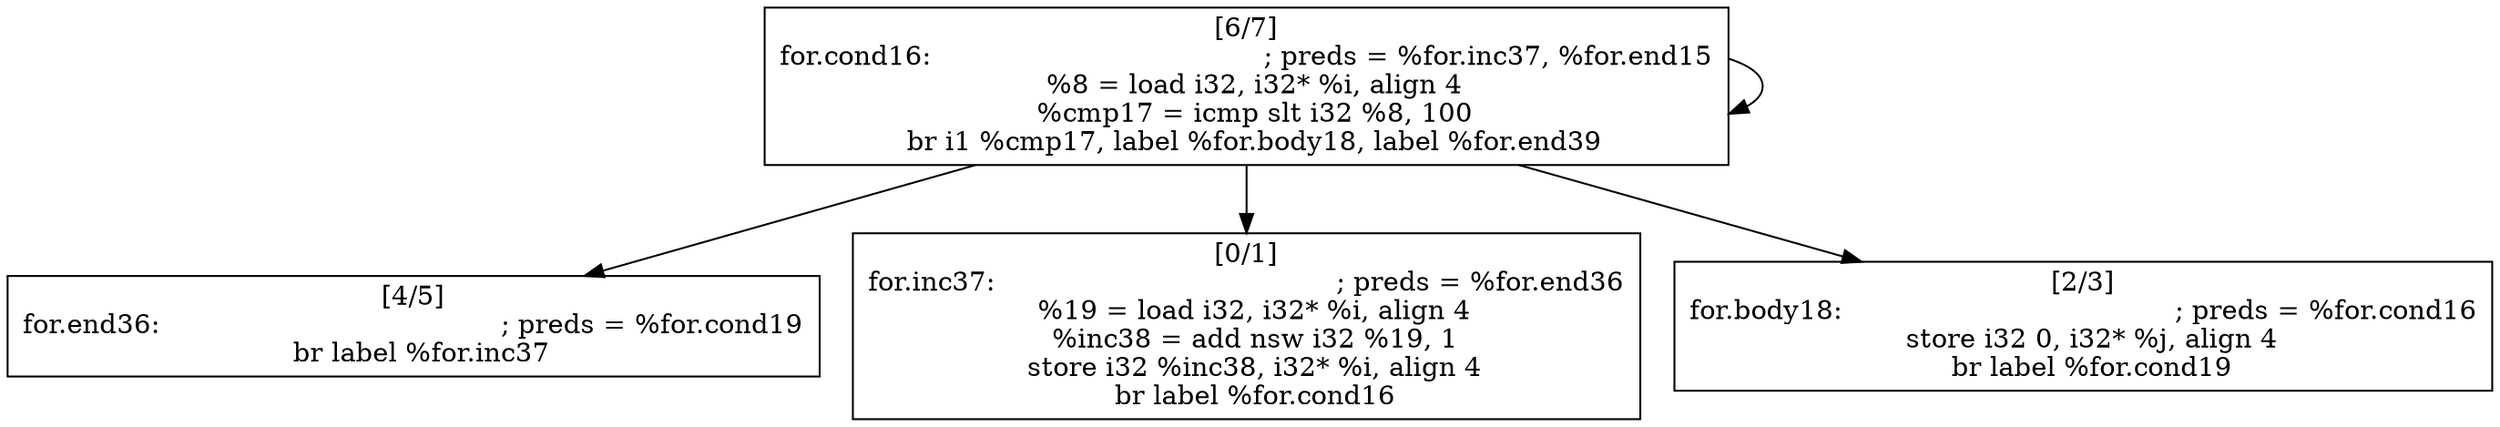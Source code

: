 
digraph G {


node207 [label="[6/7]
for.cond16:                                       ; preds = %for.inc37, %for.end15
  %8 = load i32, i32* %i, align 4
  %cmp17 = icmp slt i32 %8, 100
  br i1 %cmp17, label %for.body18, label %for.end39
",shape=rectangle ]
node206 [label="[4/5]
for.end36:                                        ; preds = %for.cond19
  br label %for.inc37
",shape=rectangle ]
node204 [label="[0/1]
for.inc37:                                        ; preds = %for.end36
  %19 = load i32, i32* %i, align 4
  %inc38 = add nsw i32 %19, 1
  store i32 %inc38, i32* %i, align 4
  br label %for.cond16
",shape=rectangle ]
node205 [label="[2/3]
for.body18:                                       ; preds = %for.cond16
  store i32 0, i32* %j, align 4
  br label %for.cond19
",shape=rectangle ]

node207->node207 [ ]
node207->node205 [ ]
node207->node204 [ ]
node207->node206 [ ]


}

